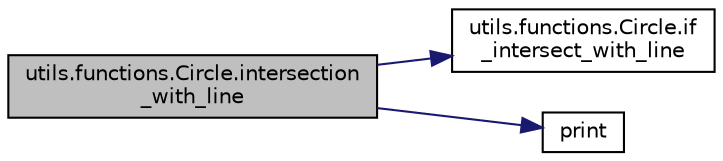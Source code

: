 digraph "utils.functions.Circle.intersection_with_line"
{
 // INTERACTIVE_SVG=YES
  edge [fontname="Helvetica",fontsize="10",labelfontname="Helvetica",labelfontsize="10"];
  node [fontname="Helvetica",fontsize="10",shape=record];
  rankdir="LR";
  Node1 [label="utils.functions.Circle.intersection\l_with_line",height=0.2,width=0.4,color="black", fillcolor="grey75", style="filled", fontcolor="black"];
  Node1 -> Node2 [color="midnightblue",fontsize="10",style="solid",fontname="Helvetica"];
  Node2 [label="utils.functions.Circle.if\l_intersect_with_line",height=0.2,width=0.4,color="black", fillcolor="white", style="filled",URL="$dd/da5/classutils_1_1math__functions_1_1_circle.html#a57f5571a11ab6189c3685033b908697a",tooltip="Check if circle intersects with given line. "];
  Node1 -> Node3 [color="midnightblue",fontsize="10",style="solid",fontname="Helvetica"];
  Node3 [label="print",height=0.2,width=0.4,color="black", fillcolor="white", style="filled",URL="$dc/ddd/node__class_8cpp.html#abc62c9d234b4194b3886013a7dbd1232"];
}
